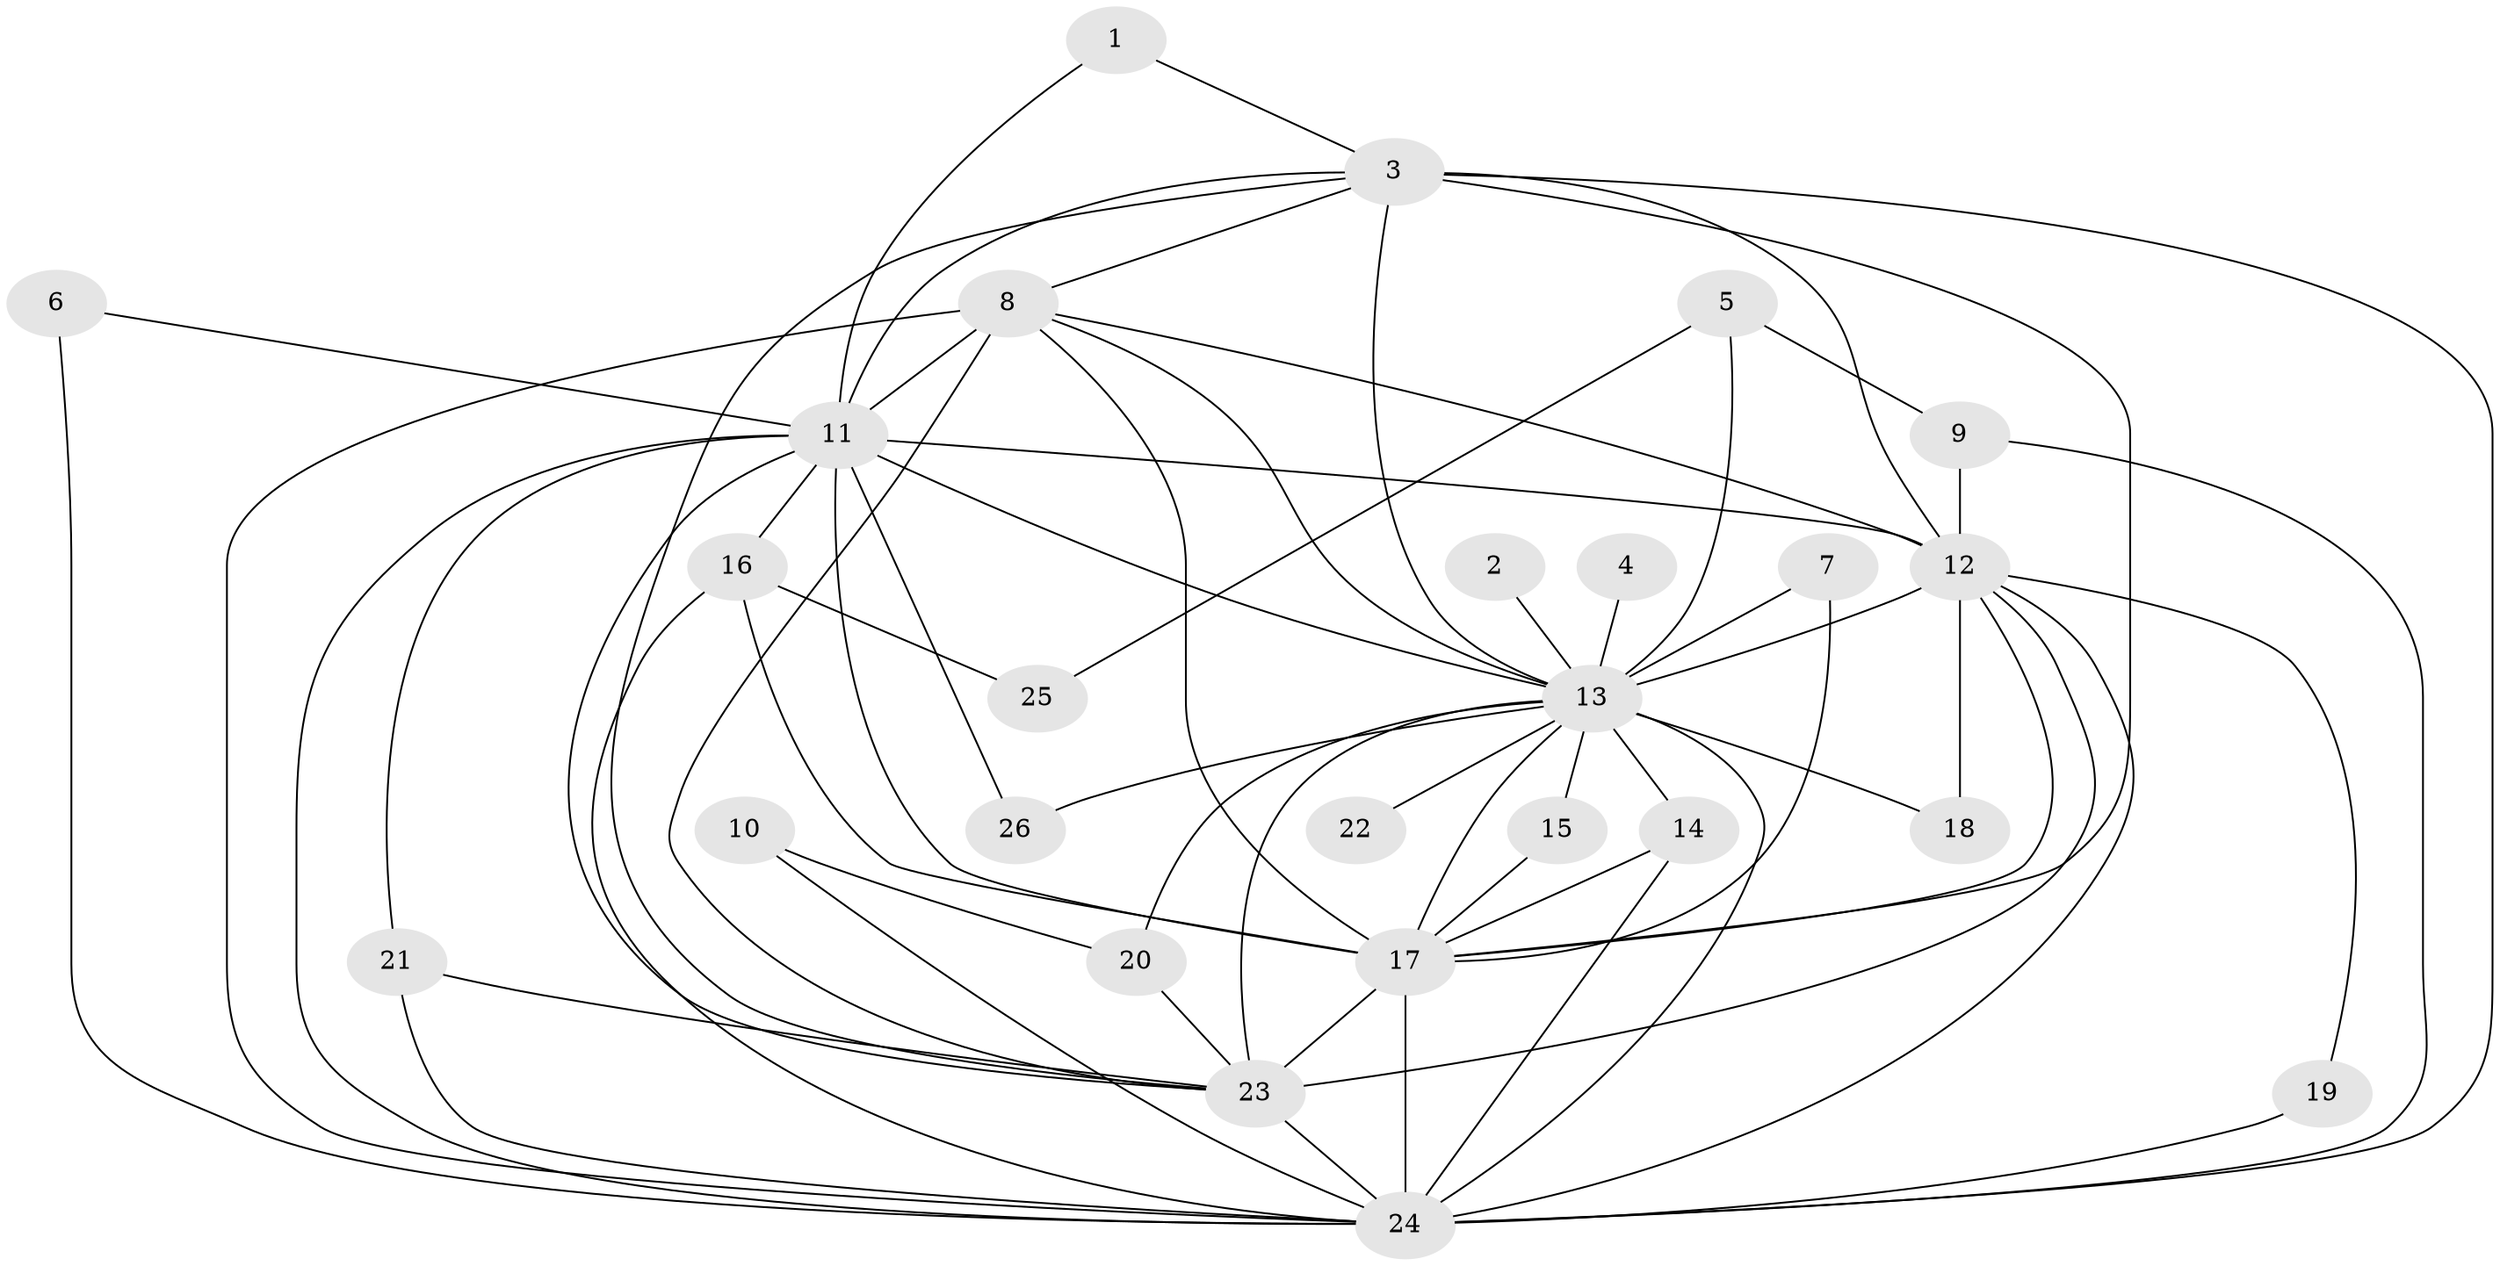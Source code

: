 // original degree distribution, {13: 0.0784313725490196, 11: 0.0196078431372549, 16: 0.0392156862745098, 32: 0.0196078431372549, 14: 0.0392156862745098, 4: 0.09803921568627451, 2: 0.5686274509803921, 3: 0.13725490196078433}
// Generated by graph-tools (version 1.1) at 2025/49/03/09/25 03:49:32]
// undirected, 26 vertices, 64 edges
graph export_dot {
graph [start="1"]
  node [color=gray90,style=filled];
  1;
  2;
  3;
  4;
  5;
  6;
  7;
  8;
  9;
  10;
  11;
  12;
  13;
  14;
  15;
  16;
  17;
  18;
  19;
  20;
  21;
  22;
  23;
  24;
  25;
  26;
  1 -- 3 [weight=1.0];
  1 -- 11 [weight=1.0];
  2 -- 13 [weight=1.0];
  3 -- 8 [weight=2.0];
  3 -- 11 [weight=1.0];
  3 -- 12 [weight=1.0];
  3 -- 13 [weight=1.0];
  3 -- 17 [weight=2.0];
  3 -- 23 [weight=1.0];
  3 -- 24 [weight=2.0];
  4 -- 13 [weight=1.0];
  5 -- 9 [weight=1.0];
  5 -- 13 [weight=2.0];
  5 -- 25 [weight=1.0];
  6 -- 11 [weight=1.0];
  6 -- 24 [weight=1.0];
  7 -- 13 [weight=1.0];
  7 -- 17 [weight=1.0];
  8 -- 11 [weight=3.0];
  8 -- 12 [weight=1.0];
  8 -- 13 [weight=1.0];
  8 -- 17 [weight=2.0];
  8 -- 23 [weight=1.0];
  8 -- 24 [weight=3.0];
  9 -- 12 [weight=1.0];
  9 -- 24 [weight=1.0];
  10 -- 20 [weight=1.0];
  10 -- 24 [weight=1.0];
  11 -- 12 [weight=1.0];
  11 -- 13 [weight=1.0];
  11 -- 16 [weight=1.0];
  11 -- 17 [weight=2.0];
  11 -- 21 [weight=1.0];
  11 -- 23 [weight=1.0];
  11 -- 24 [weight=2.0];
  11 -- 26 [weight=1.0];
  12 -- 13 [weight=3.0];
  12 -- 17 [weight=2.0];
  12 -- 18 [weight=1.0];
  12 -- 19 [weight=1.0];
  12 -- 23 [weight=1.0];
  12 -- 24 [weight=2.0];
  13 -- 14 [weight=1.0];
  13 -- 15 [weight=1.0];
  13 -- 17 [weight=2.0];
  13 -- 18 [weight=1.0];
  13 -- 20 [weight=1.0];
  13 -- 22 [weight=1.0];
  13 -- 23 [weight=2.0];
  13 -- 24 [weight=3.0];
  13 -- 26 [weight=1.0];
  14 -- 17 [weight=1.0];
  14 -- 24 [weight=1.0];
  15 -- 17 [weight=1.0];
  16 -- 17 [weight=1.0];
  16 -- 24 [weight=1.0];
  16 -- 25 [weight=1.0];
  17 -- 23 [weight=3.0];
  17 -- 24 [weight=4.0];
  19 -- 24 [weight=1.0];
  20 -- 23 [weight=2.0];
  21 -- 23 [weight=1.0];
  21 -- 24 [weight=1.0];
  23 -- 24 [weight=2.0];
}

